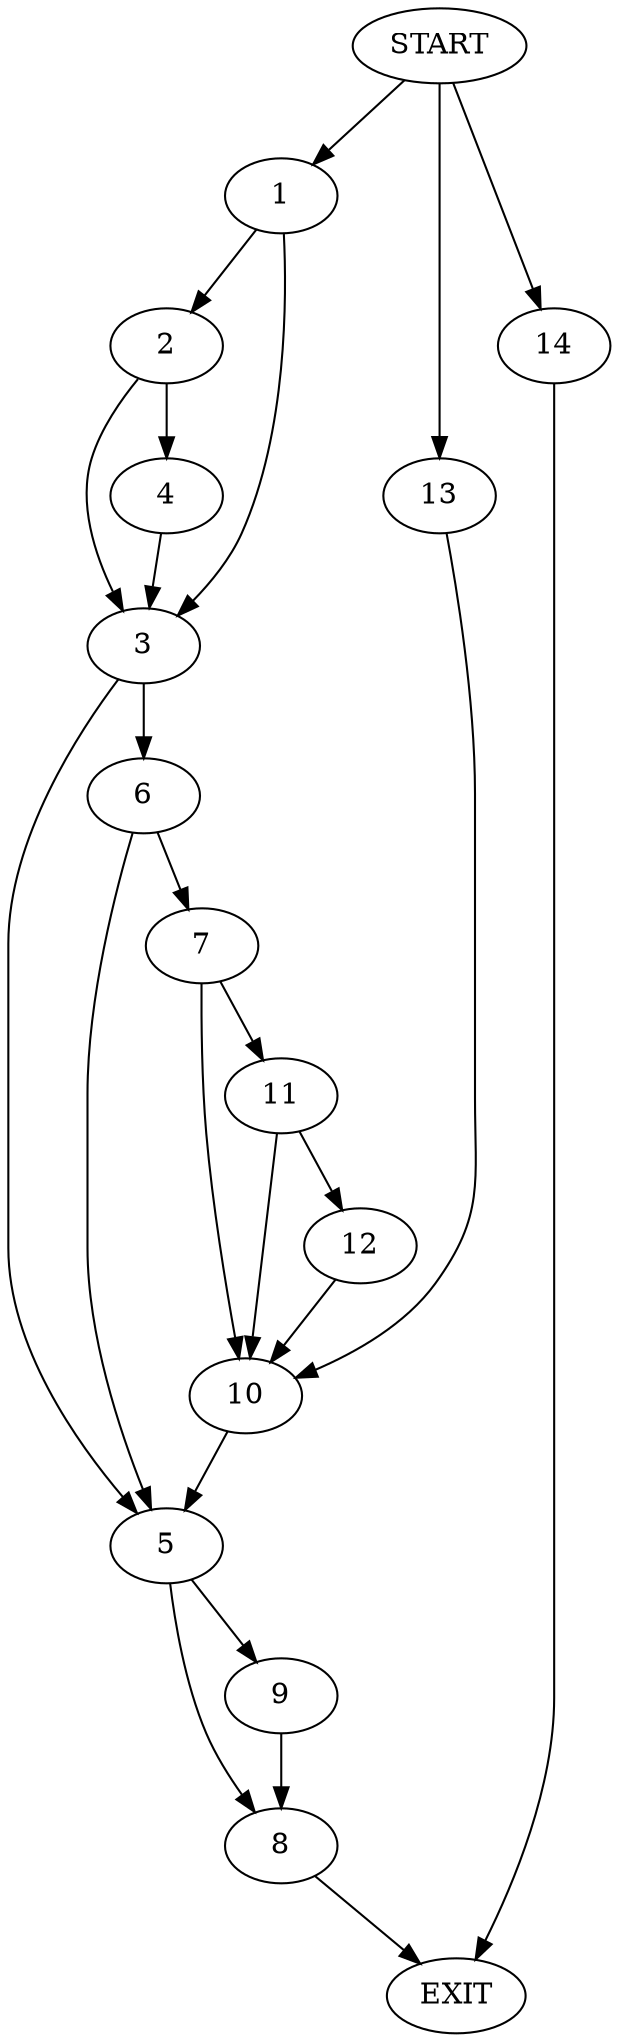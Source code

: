 digraph {
0 [label="START"]
15 [label="EXIT"]
0 -> 1
1 -> 2
1 -> 3
2 -> 4
2 -> 3
3 -> 5
3 -> 6
4 -> 3
6 -> 7
6 -> 5
5 -> 8
5 -> 9
7 -> 10
7 -> 11
11 -> 10
11 -> 12
10 -> 5
12 -> 10
0 -> 13
13 -> 10
8 -> 15
9 -> 8
0 -> 14
14 -> 15
}
